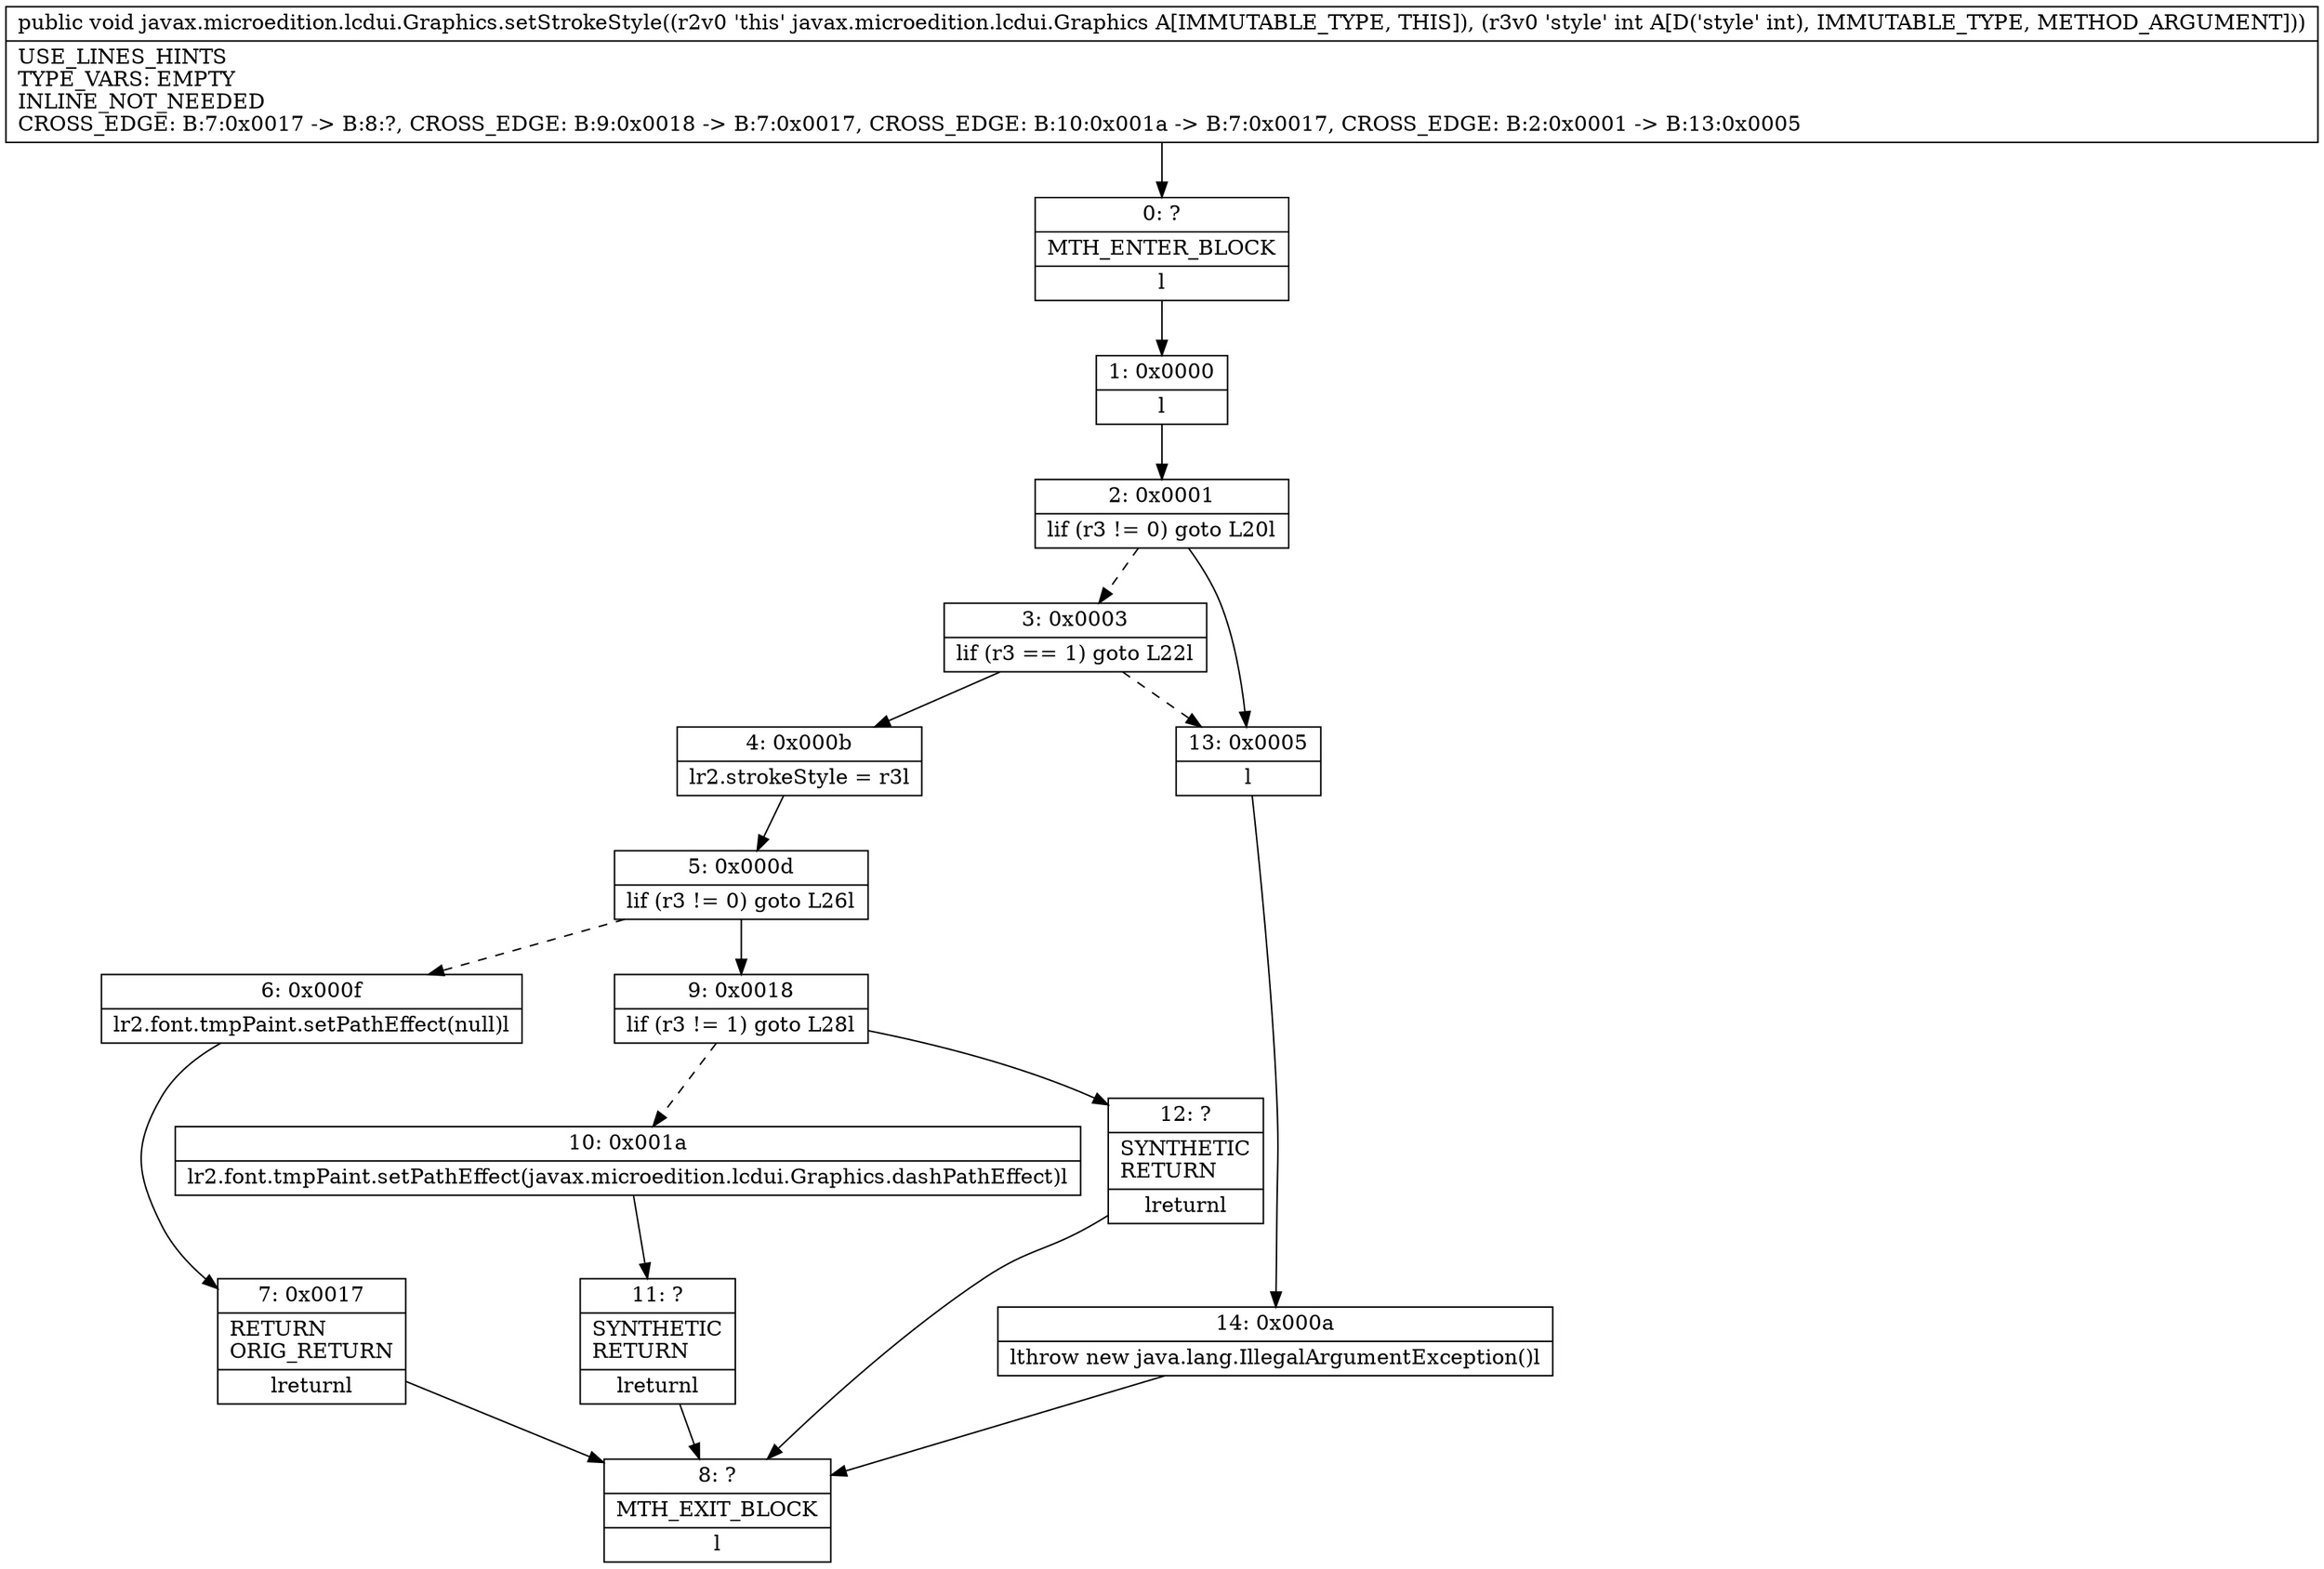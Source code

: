 digraph "CFG forjavax.microedition.lcdui.Graphics.setStrokeStyle(I)V" {
Node_0 [shape=record,label="{0\:\ ?|MTH_ENTER_BLOCK\l|l}"];
Node_1 [shape=record,label="{1\:\ 0x0000|l}"];
Node_2 [shape=record,label="{2\:\ 0x0001|lif (r3 != 0) goto L20l}"];
Node_3 [shape=record,label="{3\:\ 0x0003|lif (r3 == 1) goto L22l}"];
Node_4 [shape=record,label="{4\:\ 0x000b|lr2.strokeStyle = r3l}"];
Node_5 [shape=record,label="{5\:\ 0x000d|lif (r3 != 0) goto L26l}"];
Node_6 [shape=record,label="{6\:\ 0x000f|lr2.font.tmpPaint.setPathEffect(null)l}"];
Node_7 [shape=record,label="{7\:\ 0x0017|RETURN\lORIG_RETURN\l|lreturnl}"];
Node_8 [shape=record,label="{8\:\ ?|MTH_EXIT_BLOCK\l|l}"];
Node_9 [shape=record,label="{9\:\ 0x0018|lif (r3 != 1) goto L28l}"];
Node_10 [shape=record,label="{10\:\ 0x001a|lr2.font.tmpPaint.setPathEffect(javax.microedition.lcdui.Graphics.dashPathEffect)l}"];
Node_11 [shape=record,label="{11\:\ ?|SYNTHETIC\lRETURN\l|lreturnl}"];
Node_12 [shape=record,label="{12\:\ ?|SYNTHETIC\lRETURN\l|lreturnl}"];
Node_13 [shape=record,label="{13\:\ 0x0005|l}"];
Node_14 [shape=record,label="{14\:\ 0x000a|lthrow new java.lang.IllegalArgumentException()l}"];
MethodNode[shape=record,label="{public void javax.microedition.lcdui.Graphics.setStrokeStyle((r2v0 'this' javax.microedition.lcdui.Graphics A[IMMUTABLE_TYPE, THIS]), (r3v0 'style' int A[D('style' int), IMMUTABLE_TYPE, METHOD_ARGUMENT]))  | USE_LINES_HINTS\lTYPE_VARS: EMPTY\lINLINE_NOT_NEEDED\lCROSS_EDGE: B:7:0x0017 \-\> B:8:?, CROSS_EDGE: B:9:0x0018 \-\> B:7:0x0017, CROSS_EDGE: B:10:0x001a \-\> B:7:0x0017, CROSS_EDGE: B:2:0x0001 \-\> B:13:0x0005\l}"];
MethodNode -> Node_0;
Node_0 -> Node_1;
Node_1 -> Node_2;
Node_2 -> Node_3[style=dashed];
Node_2 -> Node_13;
Node_3 -> Node_13[style=dashed];
Node_3 -> Node_4;
Node_4 -> Node_5;
Node_5 -> Node_6[style=dashed];
Node_5 -> Node_9;
Node_6 -> Node_7;
Node_7 -> Node_8;
Node_9 -> Node_10[style=dashed];
Node_9 -> Node_12;
Node_10 -> Node_11;
Node_11 -> Node_8;
Node_12 -> Node_8;
Node_13 -> Node_14;
Node_14 -> Node_8;
}

